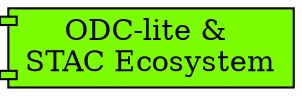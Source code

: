 digraph G {
rankdir=LR

node [shape=component style=filled fillcolor=lawngreen]
n2[label="ODC-lite & \nSTAC Ecosystem"]

}
